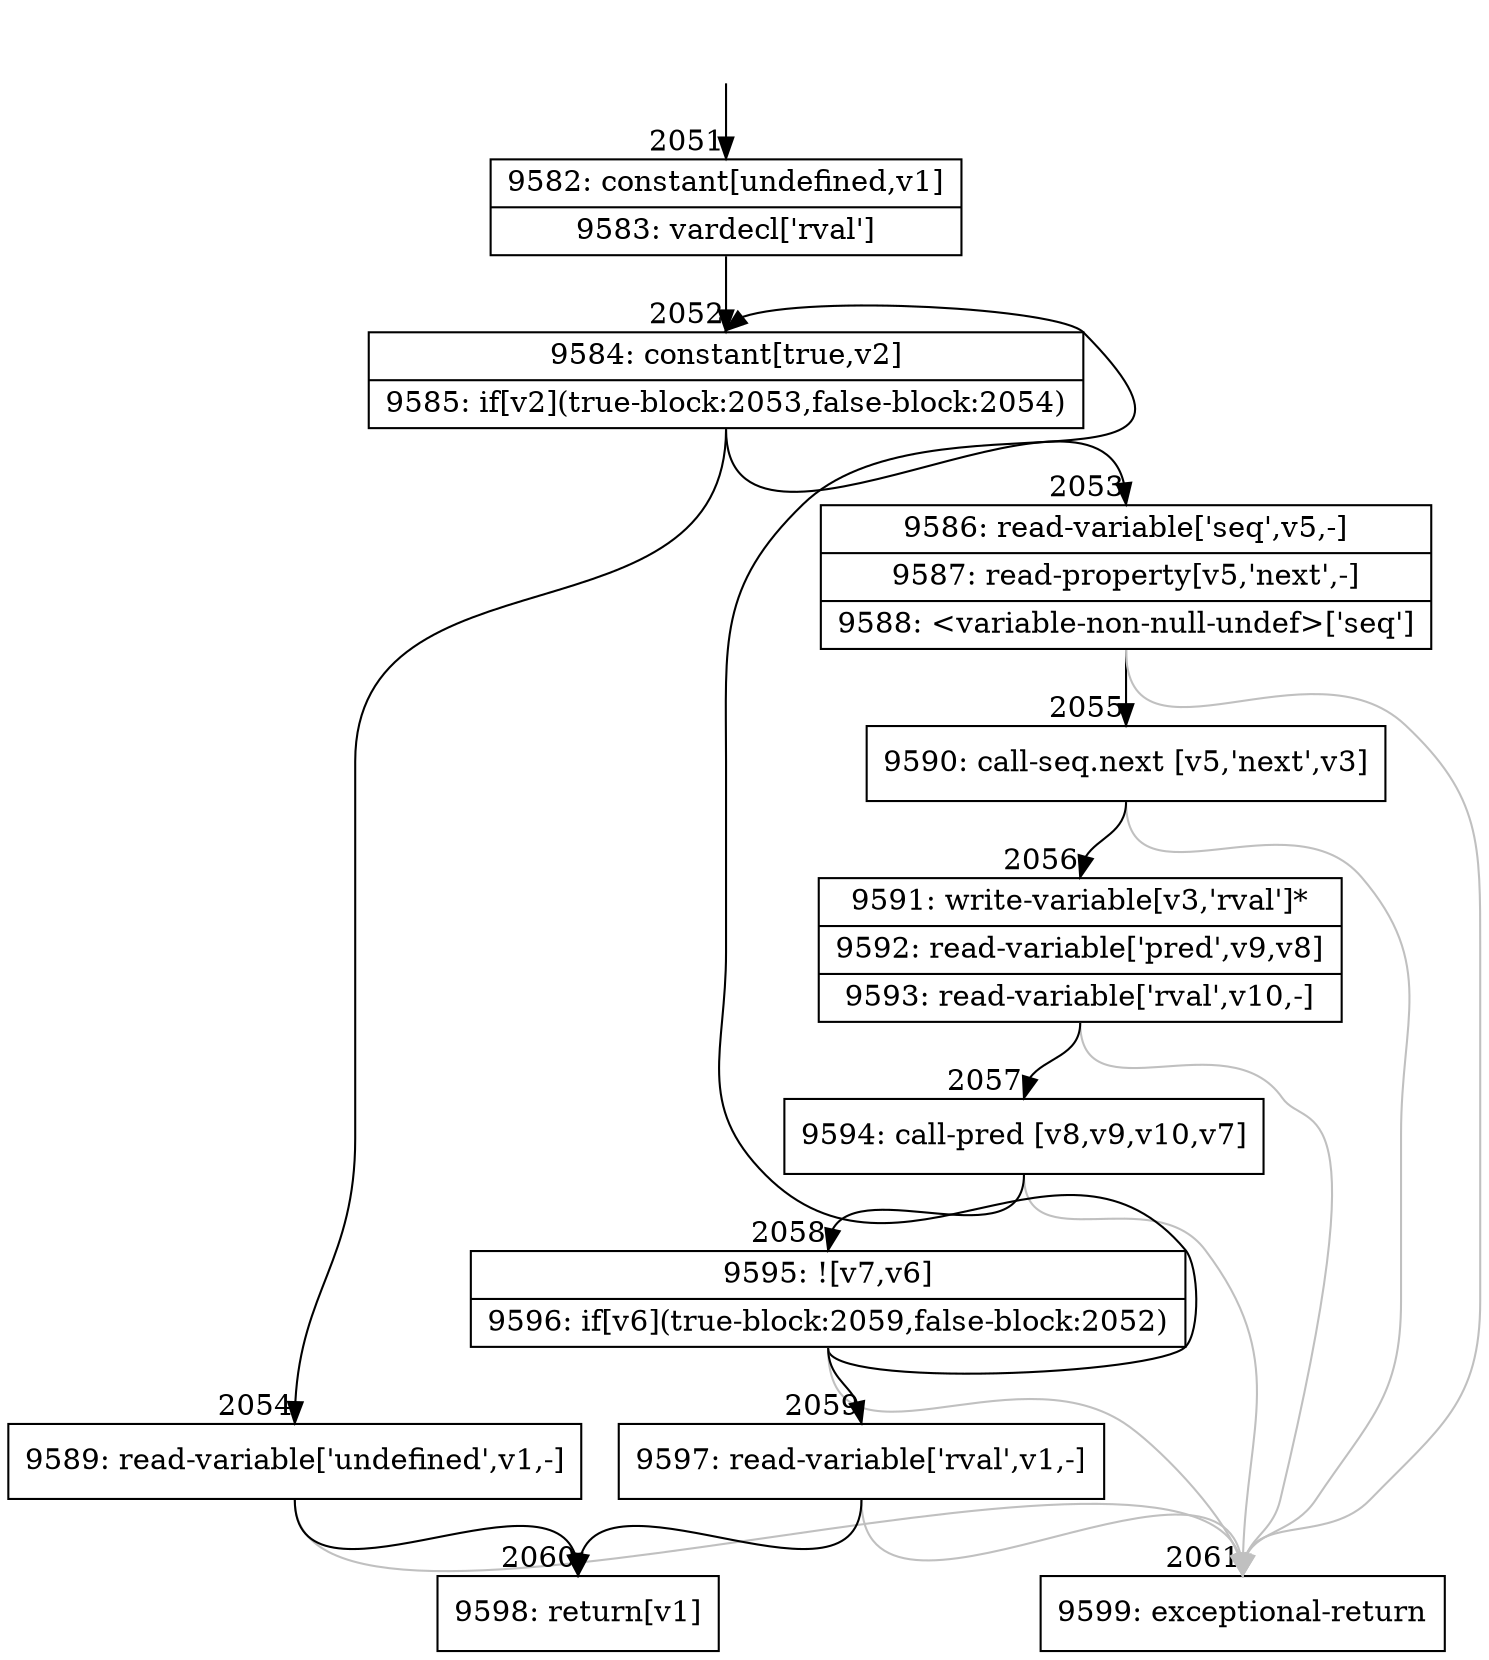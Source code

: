 digraph {
rankdir="TD"
BB_entry151[shape=none,label=""];
BB_entry151 -> BB2051 [tailport=s, headport=n, headlabel="    2051"]
BB2051 [shape=record label="{9582: constant[undefined,v1]|9583: vardecl['rval']}" ] 
BB2051 -> BB2052 [tailport=s, headport=n, headlabel="      2052"]
BB2052 [shape=record label="{9584: constant[true,v2]|9585: if[v2](true-block:2053,false-block:2054)}" ] 
BB2052 -> BB2053 [tailport=s, headport=n, headlabel="      2053"]
BB2052 -> BB2054 [tailport=s, headport=n, headlabel="      2054"]
BB2053 [shape=record label="{9586: read-variable['seq',v5,-]|9587: read-property[v5,'next',-]|9588: \<variable-non-null-undef\>['seq']}" ] 
BB2053 -> BB2055 [tailport=s, headport=n, headlabel="      2055"]
BB2053 -> BB2061 [tailport=s, headport=n, color=gray, headlabel="      2061"]
BB2054 [shape=record label="{9589: read-variable['undefined',v1,-]}" ] 
BB2054 -> BB2060 [tailport=s, headport=n, headlabel="      2060"]
BB2054 -> BB2061 [tailport=s, headport=n, color=gray]
BB2055 [shape=record label="{9590: call-seq.next [v5,'next',v3]}" ] 
BB2055 -> BB2056 [tailport=s, headport=n, headlabel="      2056"]
BB2055 -> BB2061 [tailport=s, headport=n, color=gray]
BB2056 [shape=record label="{9591: write-variable[v3,'rval']*|9592: read-variable['pred',v9,v8]|9593: read-variable['rval',v10,-]}" ] 
BB2056 -> BB2057 [tailport=s, headport=n, headlabel="      2057"]
BB2056 -> BB2061 [tailport=s, headport=n, color=gray]
BB2057 [shape=record label="{9594: call-pred [v8,v9,v10,v7]}" ] 
BB2057 -> BB2058 [tailport=s, headport=n, headlabel="      2058"]
BB2057 -> BB2061 [tailport=s, headport=n, color=gray]
BB2058 [shape=record label="{9595: ![v7,v6]|9596: if[v6](true-block:2059,false-block:2052)}" ] 
BB2058 -> BB2059 [tailport=s, headport=n, headlabel="      2059"]
BB2058 -> BB2052 [tailport=s, headport=n]
BB2058 -> BB2061 [tailport=s, headport=n, color=gray]
BB2059 [shape=record label="{9597: read-variable['rval',v1,-]}" ] 
BB2059 -> BB2060 [tailport=s, headport=n]
BB2059 -> BB2061 [tailport=s, headport=n, color=gray]
BB2060 [shape=record label="{9598: return[v1]}" ] 
BB2061 [shape=record label="{9599: exceptional-return}" ] 
//#$~ 1230
}
